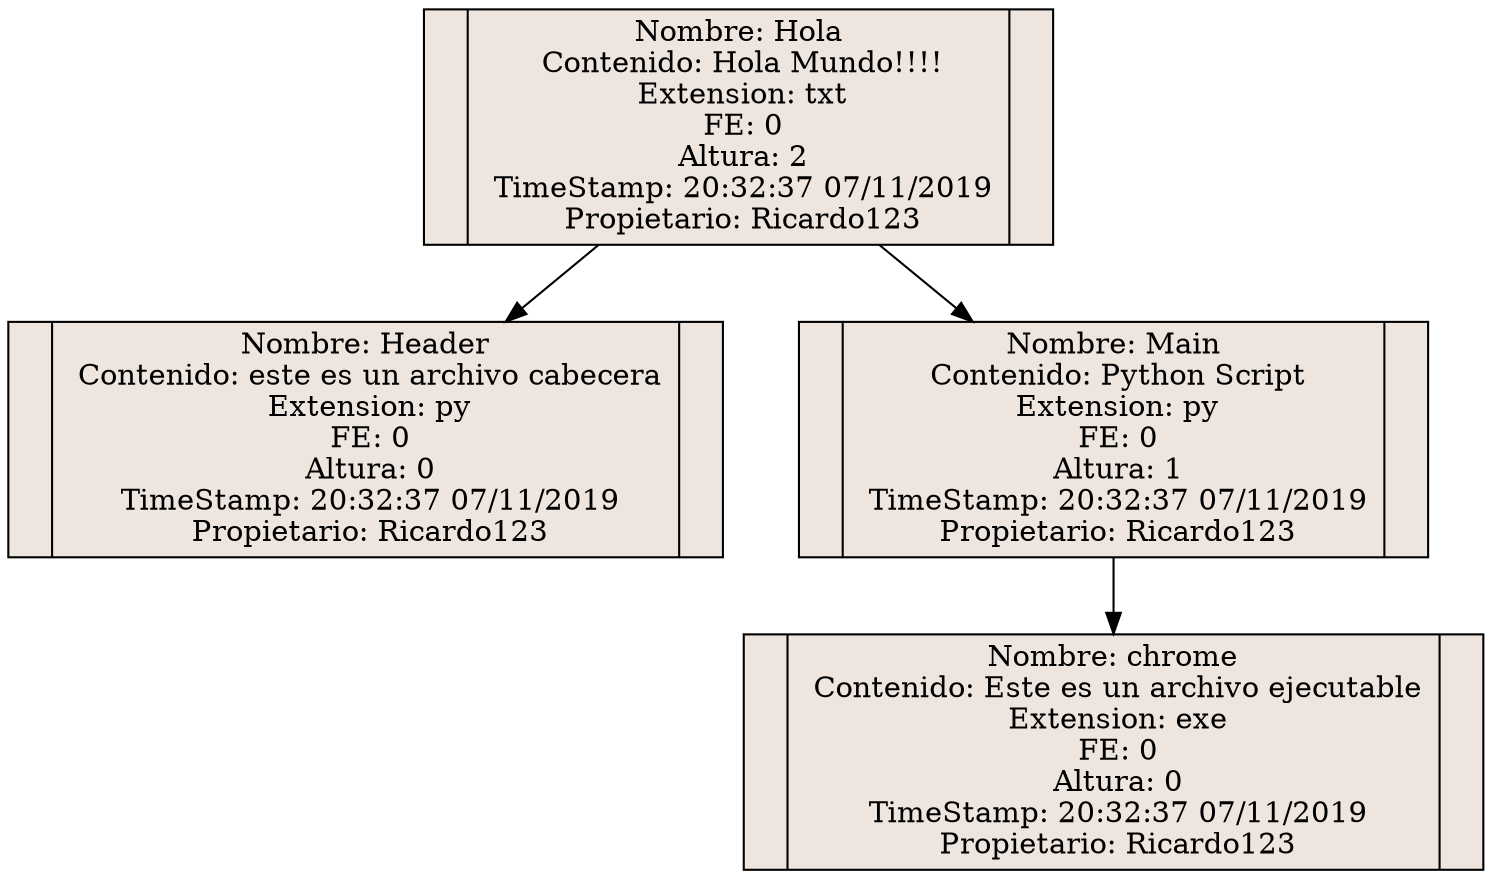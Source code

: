 digraph ArbolAVl{rankdir=TB;

graph [splines=compound, nodesep=0.5];

node [shape=record, style=filled,fillcolor=seashell2,width=0.7,height=0.2];

Header[label="<C0>|Nombre: Header&#92;n Contenido: este es un archivo cabecera&#92;n Extension: py&#92;n FE: 0&#92;n Altura: 0&#92;n TimeStamp: 20:32:37 07/11/2019&#92;n Propietario: Ricardo123|<C1>"];
Hola[label="<C0>|Nombre: Hola&#92;n Contenido: Hola Mundo!!!!&#92;n Extension: txt&#92;n FE: 0&#92;n Altura: 2&#92;n TimeStamp: 20:32:37 07/11/2019&#92;n Propietario: Ricardo123|<C1>"];
Hola->Main
Hola->Header
Main[label="<C0>|Nombre: Main&#92;n Contenido: Python Script&#92;n Extension: py&#92;n FE: 0&#92;n Altura: 1&#92;n TimeStamp: 20:32:37 07/11/2019&#92;n Propietario: Ricardo123|<C1>"];
Main->chrome
chrome[label="<C0>|Nombre: chrome&#92;n Contenido: Este es un archivo ejecutable&#92;n Extension: exe&#92;n FE: 0&#92;n Altura: 0&#92;n TimeStamp: 20:32:37 07/11/2019&#92;n Propietario: Ricardo123|<C1>"];
}

